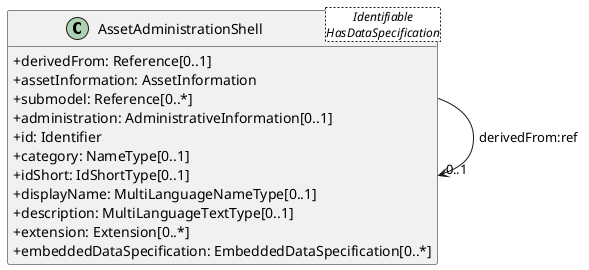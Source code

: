 @startuml
skinparam classAttributeIconSize 0
hide methods

class AssetAdministrationShell<Identifiable\nHasDataSpecification> {
  +derivedFrom: Reference[0..1]
  +assetInformation: AssetInformation
  +submodel: Reference[0..*]
  +administration: AdministrativeInformation[0..1]
  +id: Identifier
  +category: NameType[0..1]
  +idShort: IdShortType[0..1]
  +displayName: MultiLanguageNameType[0..1]
  +description: MultiLanguageTextType[0..1]
  +extension: Extension[0..*]
  +embeddedDataSpecification: EmbeddedDataSpecification[0..*]
}
AssetAdministrationShell -->"0..1" AssetAdministrationShell : derivedFrom:ref
@enduml